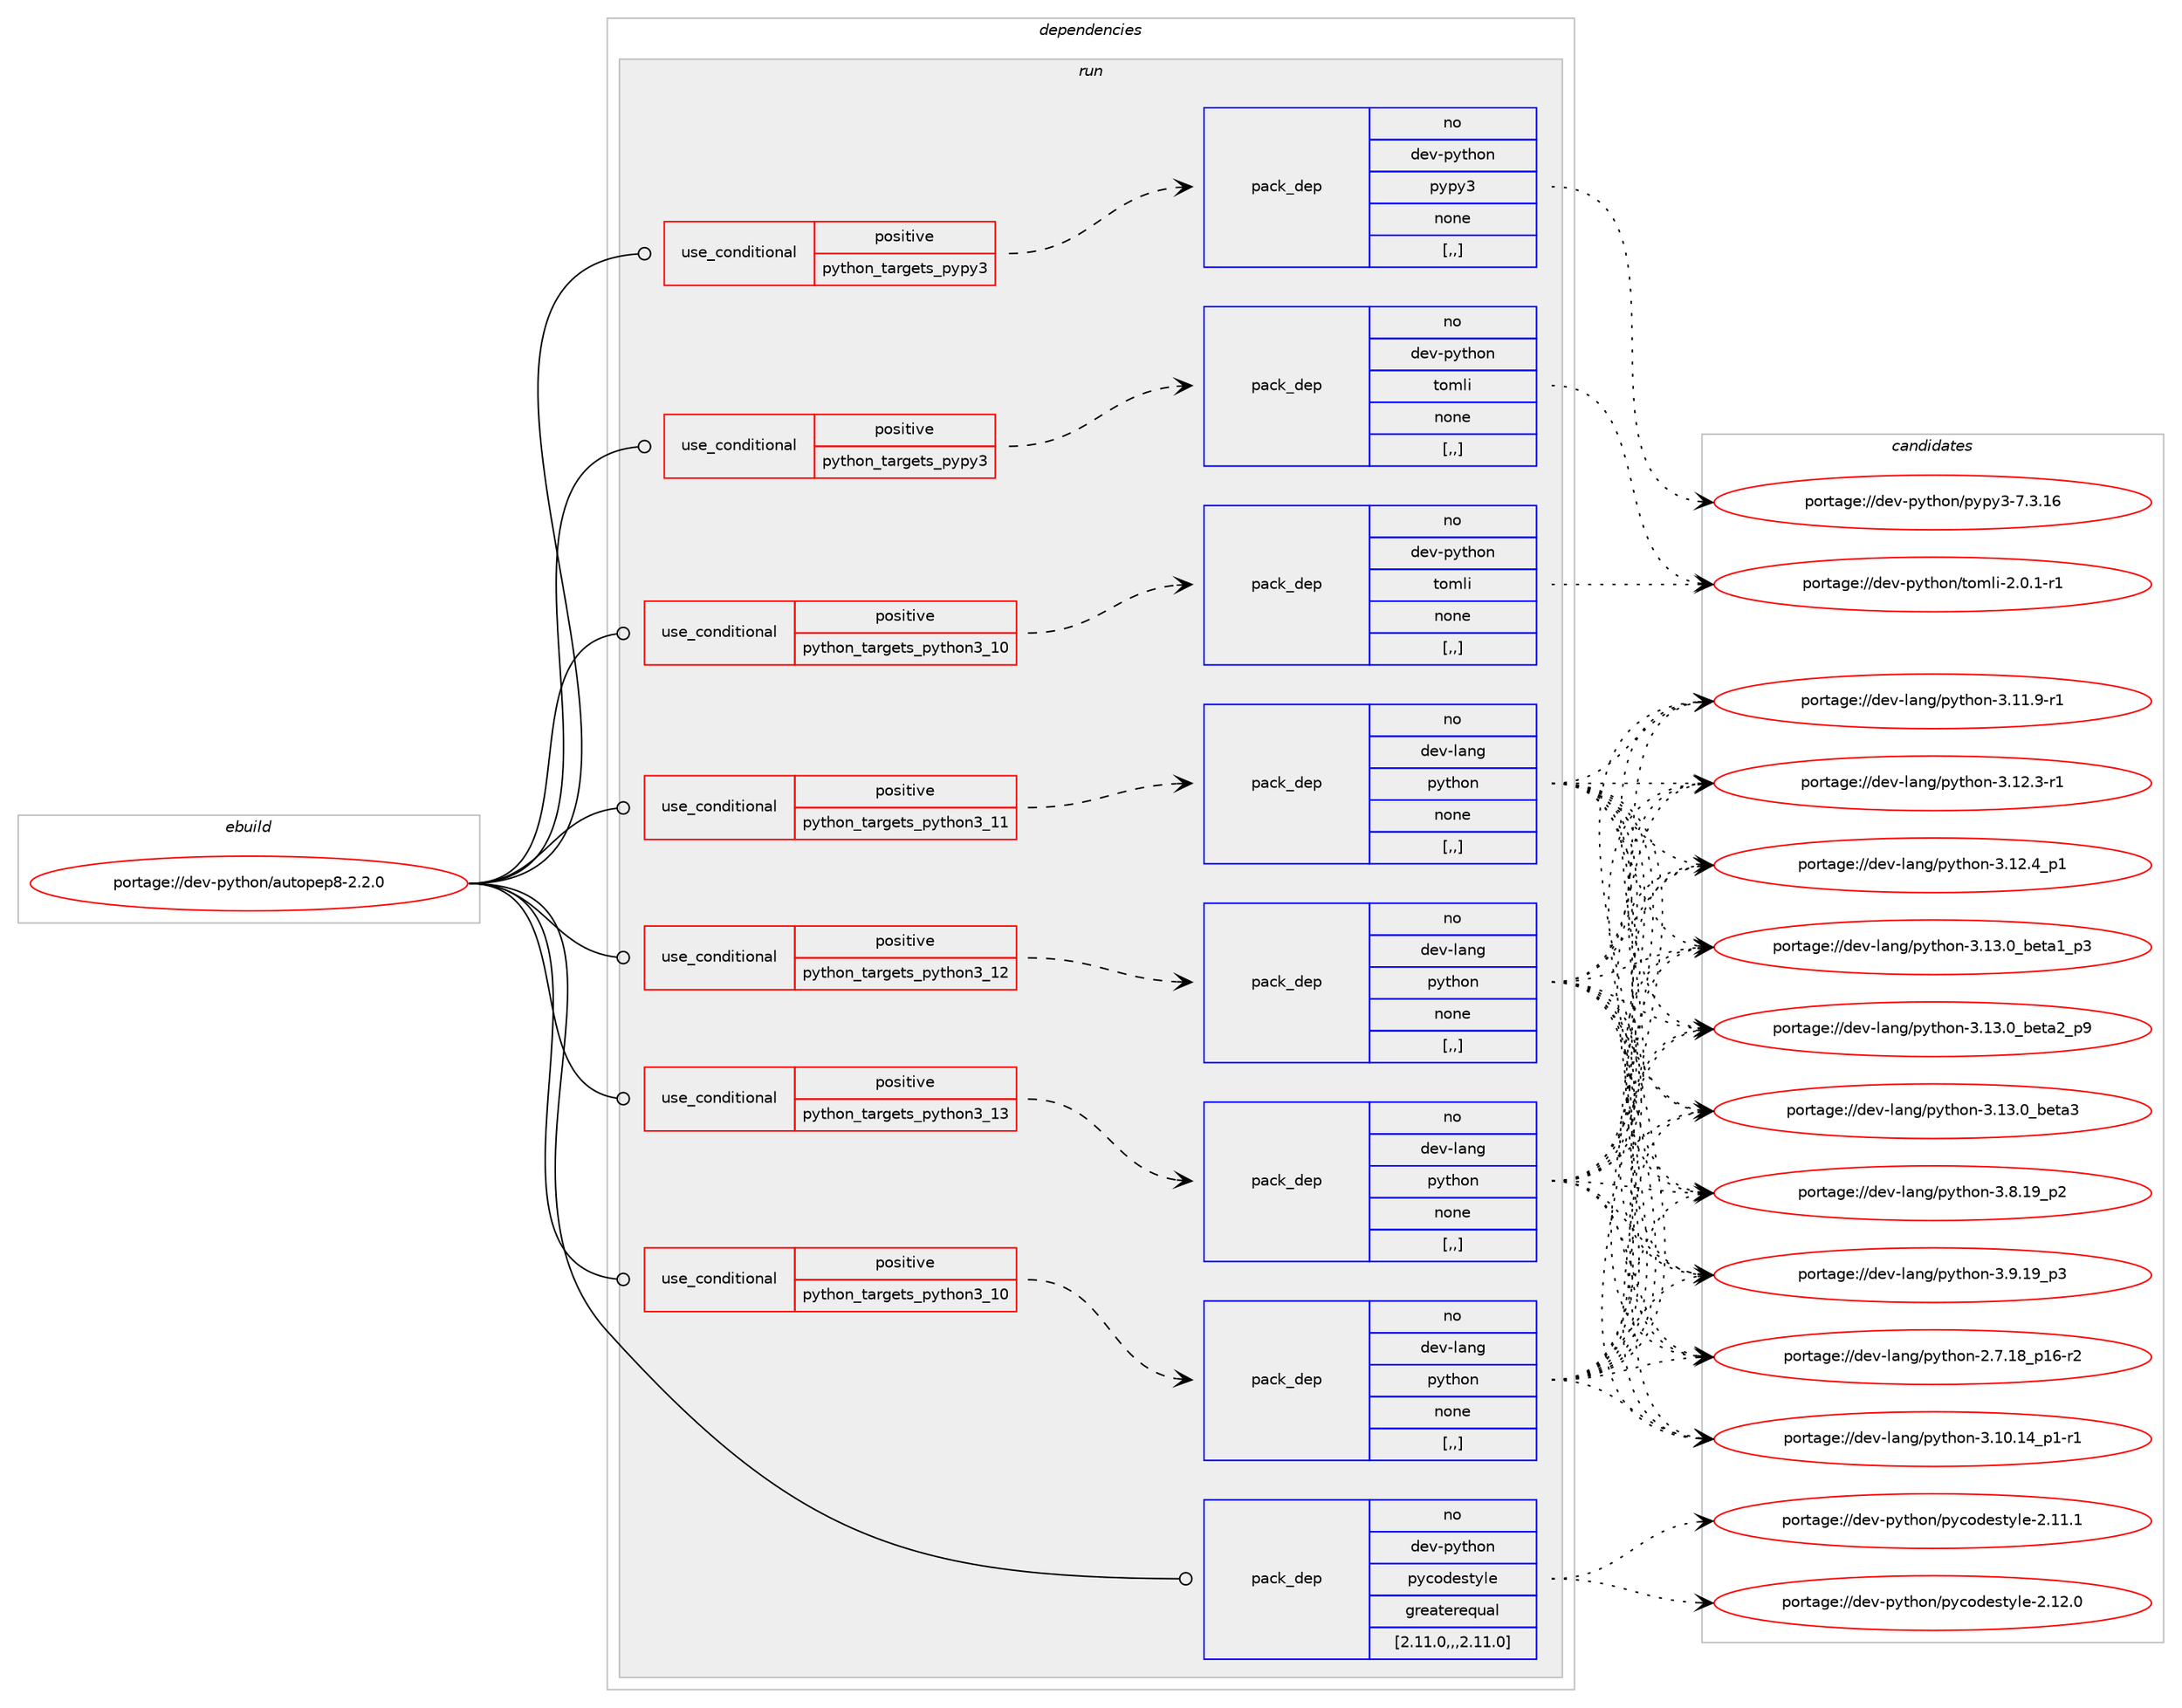 digraph prolog {

# *************
# Graph options
# *************

newrank=true;
concentrate=true;
compound=true;
graph [rankdir=LR,fontname=Helvetica,fontsize=10,ranksep=1.5];#, ranksep=2.5, nodesep=0.2];
edge  [arrowhead=vee];
node  [fontname=Helvetica,fontsize=10];

# **********
# The ebuild
# **********

subgraph cluster_leftcol {
color=gray;
label=<<i>ebuild</i>>;
id [label="portage://dev-python/autopep8-2.2.0", color=red, width=4, href="../dev-python/autopep8-2.2.0.svg"];
}

# ****************
# The dependencies
# ****************

subgraph cluster_midcol {
color=gray;
label=<<i>dependencies</i>>;
subgraph cluster_compile {
fillcolor="#eeeeee";
style=filled;
label=<<i>compile</i>>;
}
subgraph cluster_compileandrun {
fillcolor="#eeeeee";
style=filled;
label=<<i>compile and run</i>>;
}
subgraph cluster_run {
fillcolor="#eeeeee";
style=filled;
label=<<i>run</i>>;
subgraph cond30263 {
dependency139152 [label=<<TABLE BORDER="0" CELLBORDER="1" CELLSPACING="0" CELLPADDING="4"><TR><TD ROWSPAN="3" CELLPADDING="10">use_conditional</TD></TR><TR><TD>positive</TD></TR><TR><TD>python_targets_pypy3</TD></TR></TABLE>>, shape=none, color=red];
subgraph pack107680 {
dependency139153 [label=<<TABLE BORDER="0" CELLBORDER="1" CELLSPACING="0" CELLPADDING="4" WIDTH="220"><TR><TD ROWSPAN="6" CELLPADDING="30">pack_dep</TD></TR><TR><TD WIDTH="110">no</TD></TR><TR><TD>dev-python</TD></TR><TR><TD>pypy3</TD></TR><TR><TD>none</TD></TR><TR><TD>[,,]</TD></TR></TABLE>>, shape=none, color=blue];
}
dependency139152:e -> dependency139153:w [weight=20,style="dashed",arrowhead="vee"];
}
id:e -> dependency139152:w [weight=20,style="solid",arrowhead="odot"];
subgraph cond30264 {
dependency139154 [label=<<TABLE BORDER="0" CELLBORDER="1" CELLSPACING="0" CELLPADDING="4"><TR><TD ROWSPAN="3" CELLPADDING="10">use_conditional</TD></TR><TR><TD>positive</TD></TR><TR><TD>python_targets_pypy3</TD></TR></TABLE>>, shape=none, color=red];
subgraph pack107681 {
dependency139155 [label=<<TABLE BORDER="0" CELLBORDER="1" CELLSPACING="0" CELLPADDING="4" WIDTH="220"><TR><TD ROWSPAN="6" CELLPADDING="30">pack_dep</TD></TR><TR><TD WIDTH="110">no</TD></TR><TR><TD>dev-python</TD></TR><TR><TD>tomli</TD></TR><TR><TD>none</TD></TR><TR><TD>[,,]</TD></TR></TABLE>>, shape=none, color=blue];
}
dependency139154:e -> dependency139155:w [weight=20,style="dashed",arrowhead="vee"];
}
id:e -> dependency139154:w [weight=20,style="solid",arrowhead="odot"];
subgraph cond30265 {
dependency139156 [label=<<TABLE BORDER="0" CELLBORDER="1" CELLSPACING="0" CELLPADDING="4"><TR><TD ROWSPAN="3" CELLPADDING="10">use_conditional</TD></TR><TR><TD>positive</TD></TR><TR><TD>python_targets_python3_10</TD></TR></TABLE>>, shape=none, color=red];
subgraph pack107682 {
dependency139157 [label=<<TABLE BORDER="0" CELLBORDER="1" CELLSPACING="0" CELLPADDING="4" WIDTH="220"><TR><TD ROWSPAN="6" CELLPADDING="30">pack_dep</TD></TR><TR><TD WIDTH="110">no</TD></TR><TR><TD>dev-lang</TD></TR><TR><TD>python</TD></TR><TR><TD>none</TD></TR><TR><TD>[,,]</TD></TR></TABLE>>, shape=none, color=blue];
}
dependency139156:e -> dependency139157:w [weight=20,style="dashed",arrowhead="vee"];
}
id:e -> dependency139156:w [weight=20,style="solid",arrowhead="odot"];
subgraph cond30266 {
dependency139158 [label=<<TABLE BORDER="0" CELLBORDER="1" CELLSPACING="0" CELLPADDING="4"><TR><TD ROWSPAN="3" CELLPADDING="10">use_conditional</TD></TR><TR><TD>positive</TD></TR><TR><TD>python_targets_python3_10</TD></TR></TABLE>>, shape=none, color=red];
subgraph pack107683 {
dependency139159 [label=<<TABLE BORDER="0" CELLBORDER="1" CELLSPACING="0" CELLPADDING="4" WIDTH="220"><TR><TD ROWSPAN="6" CELLPADDING="30">pack_dep</TD></TR><TR><TD WIDTH="110">no</TD></TR><TR><TD>dev-python</TD></TR><TR><TD>tomli</TD></TR><TR><TD>none</TD></TR><TR><TD>[,,]</TD></TR></TABLE>>, shape=none, color=blue];
}
dependency139158:e -> dependency139159:w [weight=20,style="dashed",arrowhead="vee"];
}
id:e -> dependency139158:w [weight=20,style="solid",arrowhead="odot"];
subgraph cond30267 {
dependency139160 [label=<<TABLE BORDER="0" CELLBORDER="1" CELLSPACING="0" CELLPADDING="4"><TR><TD ROWSPAN="3" CELLPADDING="10">use_conditional</TD></TR><TR><TD>positive</TD></TR><TR><TD>python_targets_python3_11</TD></TR></TABLE>>, shape=none, color=red];
subgraph pack107684 {
dependency139161 [label=<<TABLE BORDER="0" CELLBORDER="1" CELLSPACING="0" CELLPADDING="4" WIDTH="220"><TR><TD ROWSPAN="6" CELLPADDING="30">pack_dep</TD></TR><TR><TD WIDTH="110">no</TD></TR><TR><TD>dev-lang</TD></TR><TR><TD>python</TD></TR><TR><TD>none</TD></TR><TR><TD>[,,]</TD></TR></TABLE>>, shape=none, color=blue];
}
dependency139160:e -> dependency139161:w [weight=20,style="dashed",arrowhead="vee"];
}
id:e -> dependency139160:w [weight=20,style="solid",arrowhead="odot"];
subgraph cond30268 {
dependency139162 [label=<<TABLE BORDER="0" CELLBORDER="1" CELLSPACING="0" CELLPADDING="4"><TR><TD ROWSPAN="3" CELLPADDING="10">use_conditional</TD></TR><TR><TD>positive</TD></TR><TR><TD>python_targets_python3_12</TD></TR></TABLE>>, shape=none, color=red];
subgraph pack107685 {
dependency139163 [label=<<TABLE BORDER="0" CELLBORDER="1" CELLSPACING="0" CELLPADDING="4" WIDTH="220"><TR><TD ROWSPAN="6" CELLPADDING="30">pack_dep</TD></TR><TR><TD WIDTH="110">no</TD></TR><TR><TD>dev-lang</TD></TR><TR><TD>python</TD></TR><TR><TD>none</TD></TR><TR><TD>[,,]</TD></TR></TABLE>>, shape=none, color=blue];
}
dependency139162:e -> dependency139163:w [weight=20,style="dashed",arrowhead="vee"];
}
id:e -> dependency139162:w [weight=20,style="solid",arrowhead="odot"];
subgraph cond30269 {
dependency139164 [label=<<TABLE BORDER="0" CELLBORDER="1" CELLSPACING="0" CELLPADDING="4"><TR><TD ROWSPAN="3" CELLPADDING="10">use_conditional</TD></TR><TR><TD>positive</TD></TR><TR><TD>python_targets_python3_13</TD></TR></TABLE>>, shape=none, color=red];
subgraph pack107686 {
dependency139165 [label=<<TABLE BORDER="0" CELLBORDER="1" CELLSPACING="0" CELLPADDING="4" WIDTH="220"><TR><TD ROWSPAN="6" CELLPADDING="30">pack_dep</TD></TR><TR><TD WIDTH="110">no</TD></TR><TR><TD>dev-lang</TD></TR><TR><TD>python</TD></TR><TR><TD>none</TD></TR><TR><TD>[,,]</TD></TR></TABLE>>, shape=none, color=blue];
}
dependency139164:e -> dependency139165:w [weight=20,style="dashed",arrowhead="vee"];
}
id:e -> dependency139164:w [weight=20,style="solid",arrowhead="odot"];
subgraph pack107687 {
dependency139166 [label=<<TABLE BORDER="0" CELLBORDER="1" CELLSPACING="0" CELLPADDING="4" WIDTH="220"><TR><TD ROWSPAN="6" CELLPADDING="30">pack_dep</TD></TR><TR><TD WIDTH="110">no</TD></TR><TR><TD>dev-python</TD></TR><TR><TD>pycodestyle</TD></TR><TR><TD>greaterequal</TD></TR><TR><TD>[2.11.0,,,2.11.0]</TD></TR></TABLE>>, shape=none, color=blue];
}
id:e -> dependency139166:w [weight=20,style="solid",arrowhead="odot"];
}
}

# **************
# The candidates
# **************

subgraph cluster_choices {
rank=same;
color=gray;
label=<<i>candidates</i>>;

subgraph choice107680 {
color=black;
nodesep=1;
choice10010111845112121116104111110471121211121215145554651464954 [label="portage://dev-python/pypy3-7.3.16", color=red, width=4,href="../dev-python/pypy3-7.3.16.svg"];
dependency139153:e -> choice10010111845112121116104111110471121211121215145554651464954:w [style=dotted,weight="100"];
}
subgraph choice107681 {
color=black;
nodesep=1;
choice10010111845112121116104111110471161111091081054550464846494511449 [label="portage://dev-python/tomli-2.0.1-r1", color=red, width=4,href="../dev-python/tomli-2.0.1-r1.svg"];
dependency139155:e -> choice10010111845112121116104111110471161111091081054550464846494511449:w [style=dotted,weight="100"];
}
subgraph choice107682 {
color=black;
nodesep=1;
choice100101118451089711010347112121116104111110455046554649569511249544511450 [label="portage://dev-lang/python-2.7.18_p16-r2", color=red, width=4,href="../dev-lang/python-2.7.18_p16-r2.svg"];
choice100101118451089711010347112121116104111110455146494846495295112494511449 [label="portage://dev-lang/python-3.10.14_p1-r1", color=red, width=4,href="../dev-lang/python-3.10.14_p1-r1.svg"];
choice100101118451089711010347112121116104111110455146494946574511449 [label="portage://dev-lang/python-3.11.9-r1", color=red, width=4,href="../dev-lang/python-3.11.9-r1.svg"];
choice100101118451089711010347112121116104111110455146495046514511449 [label="portage://dev-lang/python-3.12.3-r1", color=red, width=4,href="../dev-lang/python-3.12.3-r1.svg"];
choice100101118451089711010347112121116104111110455146495046529511249 [label="portage://dev-lang/python-3.12.4_p1", color=red, width=4,href="../dev-lang/python-3.12.4_p1.svg"];
choice10010111845108971101034711212111610411111045514649514648959810111697499511251 [label="portage://dev-lang/python-3.13.0_beta1_p3", color=red, width=4,href="../dev-lang/python-3.13.0_beta1_p3.svg"];
choice10010111845108971101034711212111610411111045514649514648959810111697509511257 [label="portage://dev-lang/python-3.13.0_beta2_p9", color=red, width=4,href="../dev-lang/python-3.13.0_beta2_p9.svg"];
choice1001011184510897110103471121211161041111104551464951464895981011169751 [label="portage://dev-lang/python-3.13.0_beta3", color=red, width=4,href="../dev-lang/python-3.13.0_beta3.svg"];
choice100101118451089711010347112121116104111110455146564649579511250 [label="portage://dev-lang/python-3.8.19_p2", color=red, width=4,href="../dev-lang/python-3.8.19_p2.svg"];
choice100101118451089711010347112121116104111110455146574649579511251 [label="portage://dev-lang/python-3.9.19_p3", color=red, width=4,href="../dev-lang/python-3.9.19_p3.svg"];
dependency139157:e -> choice100101118451089711010347112121116104111110455046554649569511249544511450:w [style=dotted,weight="100"];
dependency139157:e -> choice100101118451089711010347112121116104111110455146494846495295112494511449:w [style=dotted,weight="100"];
dependency139157:e -> choice100101118451089711010347112121116104111110455146494946574511449:w [style=dotted,weight="100"];
dependency139157:e -> choice100101118451089711010347112121116104111110455146495046514511449:w [style=dotted,weight="100"];
dependency139157:e -> choice100101118451089711010347112121116104111110455146495046529511249:w [style=dotted,weight="100"];
dependency139157:e -> choice10010111845108971101034711212111610411111045514649514648959810111697499511251:w [style=dotted,weight="100"];
dependency139157:e -> choice10010111845108971101034711212111610411111045514649514648959810111697509511257:w [style=dotted,weight="100"];
dependency139157:e -> choice1001011184510897110103471121211161041111104551464951464895981011169751:w [style=dotted,weight="100"];
dependency139157:e -> choice100101118451089711010347112121116104111110455146564649579511250:w [style=dotted,weight="100"];
dependency139157:e -> choice100101118451089711010347112121116104111110455146574649579511251:w [style=dotted,weight="100"];
}
subgraph choice107683 {
color=black;
nodesep=1;
choice10010111845112121116104111110471161111091081054550464846494511449 [label="portage://dev-python/tomli-2.0.1-r1", color=red, width=4,href="../dev-python/tomli-2.0.1-r1.svg"];
dependency139159:e -> choice10010111845112121116104111110471161111091081054550464846494511449:w [style=dotted,weight="100"];
}
subgraph choice107684 {
color=black;
nodesep=1;
choice100101118451089711010347112121116104111110455046554649569511249544511450 [label="portage://dev-lang/python-2.7.18_p16-r2", color=red, width=4,href="../dev-lang/python-2.7.18_p16-r2.svg"];
choice100101118451089711010347112121116104111110455146494846495295112494511449 [label="portage://dev-lang/python-3.10.14_p1-r1", color=red, width=4,href="../dev-lang/python-3.10.14_p1-r1.svg"];
choice100101118451089711010347112121116104111110455146494946574511449 [label="portage://dev-lang/python-3.11.9-r1", color=red, width=4,href="../dev-lang/python-3.11.9-r1.svg"];
choice100101118451089711010347112121116104111110455146495046514511449 [label="portage://dev-lang/python-3.12.3-r1", color=red, width=4,href="../dev-lang/python-3.12.3-r1.svg"];
choice100101118451089711010347112121116104111110455146495046529511249 [label="portage://dev-lang/python-3.12.4_p1", color=red, width=4,href="../dev-lang/python-3.12.4_p1.svg"];
choice10010111845108971101034711212111610411111045514649514648959810111697499511251 [label="portage://dev-lang/python-3.13.0_beta1_p3", color=red, width=4,href="../dev-lang/python-3.13.0_beta1_p3.svg"];
choice10010111845108971101034711212111610411111045514649514648959810111697509511257 [label="portage://dev-lang/python-3.13.0_beta2_p9", color=red, width=4,href="../dev-lang/python-3.13.0_beta2_p9.svg"];
choice1001011184510897110103471121211161041111104551464951464895981011169751 [label="portage://dev-lang/python-3.13.0_beta3", color=red, width=4,href="../dev-lang/python-3.13.0_beta3.svg"];
choice100101118451089711010347112121116104111110455146564649579511250 [label="portage://dev-lang/python-3.8.19_p2", color=red, width=4,href="../dev-lang/python-3.8.19_p2.svg"];
choice100101118451089711010347112121116104111110455146574649579511251 [label="portage://dev-lang/python-3.9.19_p3", color=red, width=4,href="../dev-lang/python-3.9.19_p3.svg"];
dependency139161:e -> choice100101118451089711010347112121116104111110455046554649569511249544511450:w [style=dotted,weight="100"];
dependency139161:e -> choice100101118451089711010347112121116104111110455146494846495295112494511449:w [style=dotted,weight="100"];
dependency139161:e -> choice100101118451089711010347112121116104111110455146494946574511449:w [style=dotted,weight="100"];
dependency139161:e -> choice100101118451089711010347112121116104111110455146495046514511449:w [style=dotted,weight="100"];
dependency139161:e -> choice100101118451089711010347112121116104111110455146495046529511249:w [style=dotted,weight="100"];
dependency139161:e -> choice10010111845108971101034711212111610411111045514649514648959810111697499511251:w [style=dotted,weight="100"];
dependency139161:e -> choice10010111845108971101034711212111610411111045514649514648959810111697509511257:w [style=dotted,weight="100"];
dependency139161:e -> choice1001011184510897110103471121211161041111104551464951464895981011169751:w [style=dotted,weight="100"];
dependency139161:e -> choice100101118451089711010347112121116104111110455146564649579511250:w [style=dotted,weight="100"];
dependency139161:e -> choice100101118451089711010347112121116104111110455146574649579511251:w [style=dotted,weight="100"];
}
subgraph choice107685 {
color=black;
nodesep=1;
choice100101118451089711010347112121116104111110455046554649569511249544511450 [label="portage://dev-lang/python-2.7.18_p16-r2", color=red, width=4,href="../dev-lang/python-2.7.18_p16-r2.svg"];
choice100101118451089711010347112121116104111110455146494846495295112494511449 [label="portage://dev-lang/python-3.10.14_p1-r1", color=red, width=4,href="../dev-lang/python-3.10.14_p1-r1.svg"];
choice100101118451089711010347112121116104111110455146494946574511449 [label="portage://dev-lang/python-3.11.9-r1", color=red, width=4,href="../dev-lang/python-3.11.9-r1.svg"];
choice100101118451089711010347112121116104111110455146495046514511449 [label="portage://dev-lang/python-3.12.3-r1", color=red, width=4,href="../dev-lang/python-3.12.3-r1.svg"];
choice100101118451089711010347112121116104111110455146495046529511249 [label="portage://dev-lang/python-3.12.4_p1", color=red, width=4,href="../dev-lang/python-3.12.4_p1.svg"];
choice10010111845108971101034711212111610411111045514649514648959810111697499511251 [label="portage://dev-lang/python-3.13.0_beta1_p3", color=red, width=4,href="../dev-lang/python-3.13.0_beta1_p3.svg"];
choice10010111845108971101034711212111610411111045514649514648959810111697509511257 [label="portage://dev-lang/python-3.13.0_beta2_p9", color=red, width=4,href="../dev-lang/python-3.13.0_beta2_p9.svg"];
choice1001011184510897110103471121211161041111104551464951464895981011169751 [label="portage://dev-lang/python-3.13.0_beta3", color=red, width=4,href="../dev-lang/python-3.13.0_beta3.svg"];
choice100101118451089711010347112121116104111110455146564649579511250 [label="portage://dev-lang/python-3.8.19_p2", color=red, width=4,href="../dev-lang/python-3.8.19_p2.svg"];
choice100101118451089711010347112121116104111110455146574649579511251 [label="portage://dev-lang/python-3.9.19_p3", color=red, width=4,href="../dev-lang/python-3.9.19_p3.svg"];
dependency139163:e -> choice100101118451089711010347112121116104111110455046554649569511249544511450:w [style=dotted,weight="100"];
dependency139163:e -> choice100101118451089711010347112121116104111110455146494846495295112494511449:w [style=dotted,weight="100"];
dependency139163:e -> choice100101118451089711010347112121116104111110455146494946574511449:w [style=dotted,weight="100"];
dependency139163:e -> choice100101118451089711010347112121116104111110455146495046514511449:w [style=dotted,weight="100"];
dependency139163:e -> choice100101118451089711010347112121116104111110455146495046529511249:w [style=dotted,weight="100"];
dependency139163:e -> choice10010111845108971101034711212111610411111045514649514648959810111697499511251:w [style=dotted,weight="100"];
dependency139163:e -> choice10010111845108971101034711212111610411111045514649514648959810111697509511257:w [style=dotted,weight="100"];
dependency139163:e -> choice1001011184510897110103471121211161041111104551464951464895981011169751:w [style=dotted,weight="100"];
dependency139163:e -> choice100101118451089711010347112121116104111110455146564649579511250:w [style=dotted,weight="100"];
dependency139163:e -> choice100101118451089711010347112121116104111110455146574649579511251:w [style=dotted,weight="100"];
}
subgraph choice107686 {
color=black;
nodesep=1;
choice100101118451089711010347112121116104111110455046554649569511249544511450 [label="portage://dev-lang/python-2.7.18_p16-r2", color=red, width=4,href="../dev-lang/python-2.7.18_p16-r2.svg"];
choice100101118451089711010347112121116104111110455146494846495295112494511449 [label="portage://dev-lang/python-3.10.14_p1-r1", color=red, width=4,href="../dev-lang/python-3.10.14_p1-r1.svg"];
choice100101118451089711010347112121116104111110455146494946574511449 [label="portage://dev-lang/python-3.11.9-r1", color=red, width=4,href="../dev-lang/python-3.11.9-r1.svg"];
choice100101118451089711010347112121116104111110455146495046514511449 [label="portage://dev-lang/python-3.12.3-r1", color=red, width=4,href="../dev-lang/python-3.12.3-r1.svg"];
choice100101118451089711010347112121116104111110455146495046529511249 [label="portage://dev-lang/python-3.12.4_p1", color=red, width=4,href="../dev-lang/python-3.12.4_p1.svg"];
choice10010111845108971101034711212111610411111045514649514648959810111697499511251 [label="portage://dev-lang/python-3.13.0_beta1_p3", color=red, width=4,href="../dev-lang/python-3.13.0_beta1_p3.svg"];
choice10010111845108971101034711212111610411111045514649514648959810111697509511257 [label="portage://dev-lang/python-3.13.0_beta2_p9", color=red, width=4,href="../dev-lang/python-3.13.0_beta2_p9.svg"];
choice1001011184510897110103471121211161041111104551464951464895981011169751 [label="portage://dev-lang/python-3.13.0_beta3", color=red, width=4,href="../dev-lang/python-3.13.0_beta3.svg"];
choice100101118451089711010347112121116104111110455146564649579511250 [label="portage://dev-lang/python-3.8.19_p2", color=red, width=4,href="../dev-lang/python-3.8.19_p2.svg"];
choice100101118451089711010347112121116104111110455146574649579511251 [label="portage://dev-lang/python-3.9.19_p3", color=red, width=4,href="../dev-lang/python-3.9.19_p3.svg"];
dependency139165:e -> choice100101118451089711010347112121116104111110455046554649569511249544511450:w [style=dotted,weight="100"];
dependency139165:e -> choice100101118451089711010347112121116104111110455146494846495295112494511449:w [style=dotted,weight="100"];
dependency139165:e -> choice100101118451089711010347112121116104111110455146494946574511449:w [style=dotted,weight="100"];
dependency139165:e -> choice100101118451089711010347112121116104111110455146495046514511449:w [style=dotted,weight="100"];
dependency139165:e -> choice100101118451089711010347112121116104111110455146495046529511249:w [style=dotted,weight="100"];
dependency139165:e -> choice10010111845108971101034711212111610411111045514649514648959810111697499511251:w [style=dotted,weight="100"];
dependency139165:e -> choice10010111845108971101034711212111610411111045514649514648959810111697509511257:w [style=dotted,weight="100"];
dependency139165:e -> choice1001011184510897110103471121211161041111104551464951464895981011169751:w [style=dotted,weight="100"];
dependency139165:e -> choice100101118451089711010347112121116104111110455146564649579511250:w [style=dotted,weight="100"];
dependency139165:e -> choice100101118451089711010347112121116104111110455146574649579511251:w [style=dotted,weight="100"];
}
subgraph choice107687 {
color=black;
nodesep=1;
choice10010111845112121116104111110471121219911110010111511612110810145504649494649 [label="portage://dev-python/pycodestyle-2.11.1", color=red, width=4,href="../dev-python/pycodestyle-2.11.1.svg"];
choice10010111845112121116104111110471121219911110010111511612110810145504649504648 [label="portage://dev-python/pycodestyle-2.12.0", color=red, width=4,href="../dev-python/pycodestyle-2.12.0.svg"];
dependency139166:e -> choice10010111845112121116104111110471121219911110010111511612110810145504649494649:w [style=dotted,weight="100"];
dependency139166:e -> choice10010111845112121116104111110471121219911110010111511612110810145504649504648:w [style=dotted,weight="100"];
}
}

}
